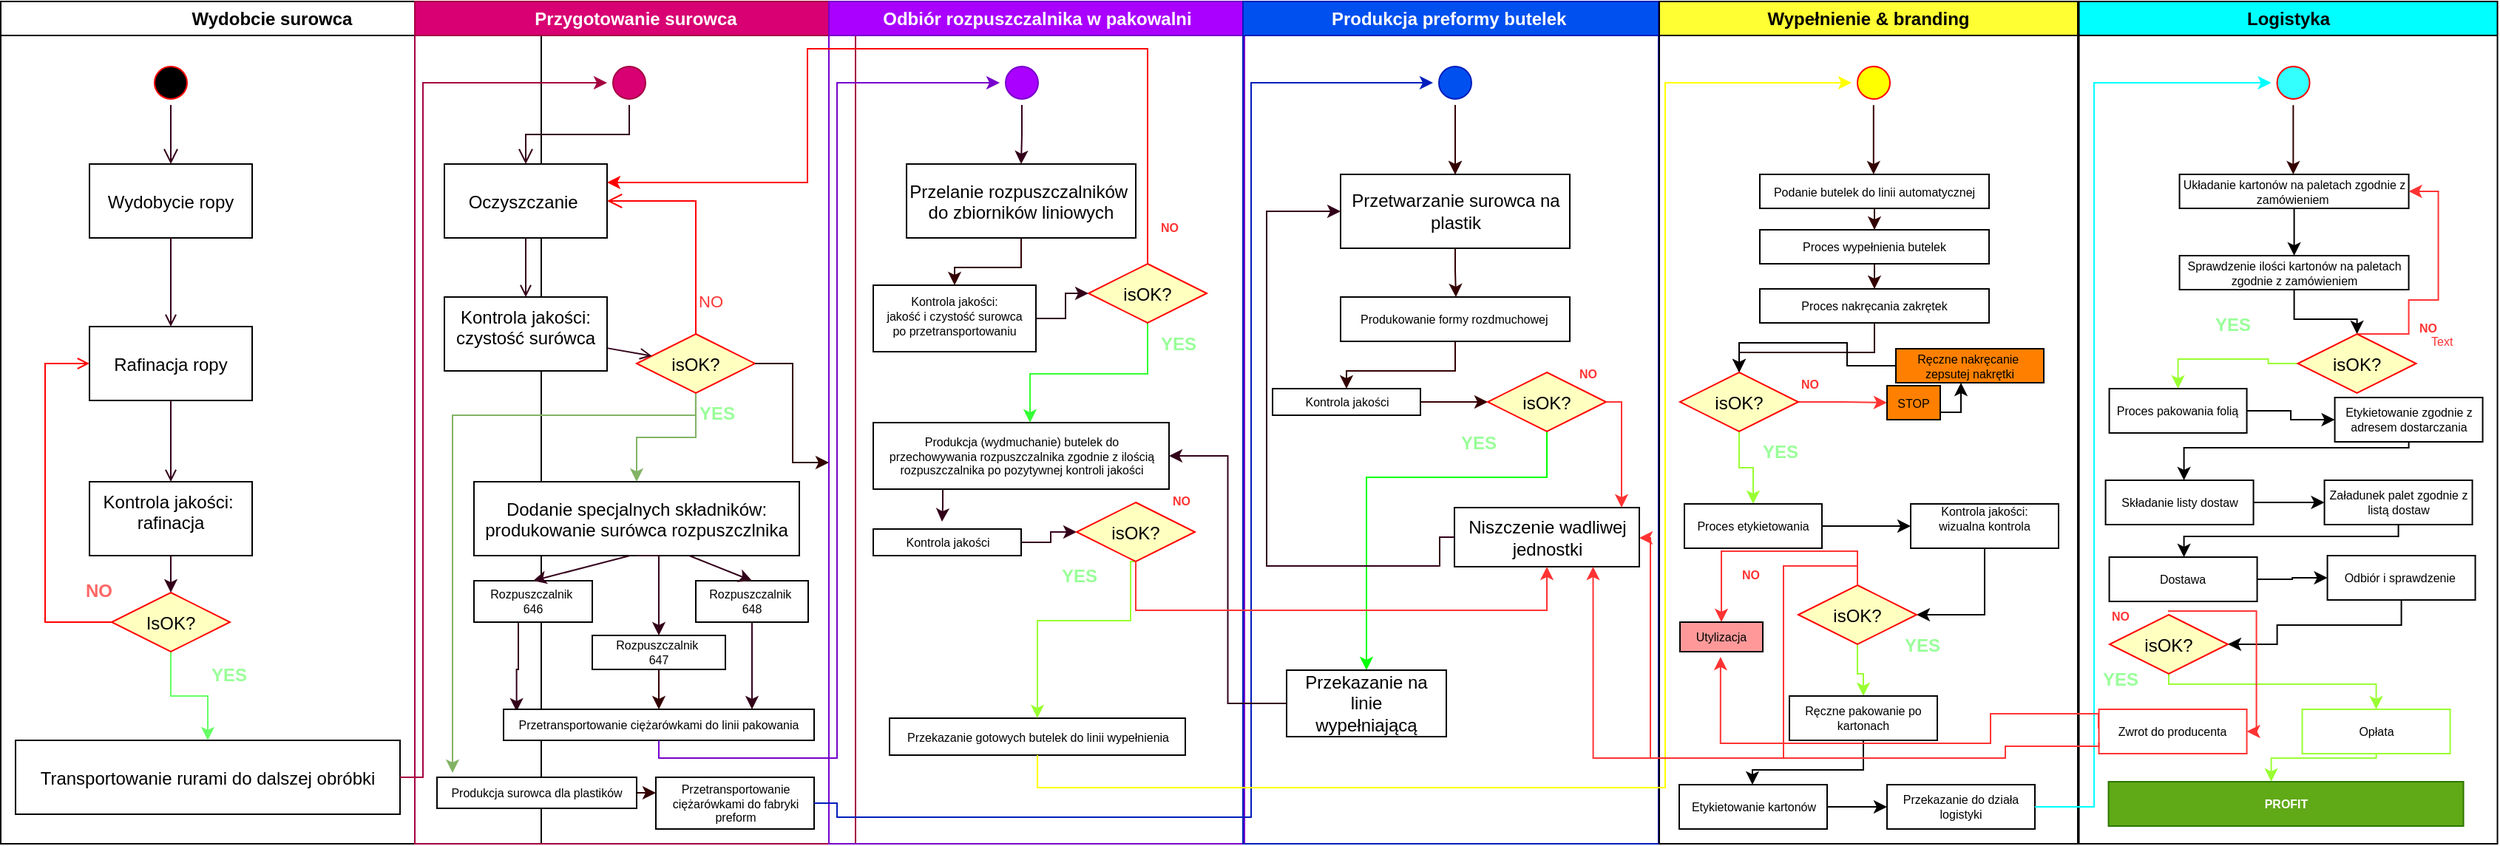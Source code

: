 <mxfile version="10.6.7" type="github"><diagram name="Page-1" id="e7e014a7-5840-1c2e-5031-d8a46d1fe8dd"><mxGraphModel dx="1394" dy="754" grid="1" gridSize="10" guides="1" tooltips="1" connect="1" arrows="1" fold="1" page="1" pageScale="1" pageWidth="3300" pageHeight="2339" background="#ffffff" math="0" shadow="0"><root><mxCell id="0"/><mxCell id="1" parent="0"/><mxCell id="2" value="Wydobcie surowca" style="swimlane;whiteSpace=wrap" parent="1" vertex="1"><mxGeometry x="164.5" y="128" width="365.5" height="570" as="geometry"/></mxCell><mxCell id="5" value="" style="ellipse;shape=startState;fillColor=#000000;strokeColor=#ff0000;" parent="2" vertex="1"><mxGeometry x="100" y="40" width="30" height="30" as="geometry"/></mxCell><mxCell id="6" value="" style="edgeStyle=elbowEdgeStyle;elbow=horizontal;verticalAlign=bottom;endArrow=open;endSize=8;strokeColor=#33001A;endFill=1;rounded=0" parent="2" source="5" target="7" edge="1"><mxGeometry x="100" y="40" as="geometry"><mxPoint x="115" y="110" as="targetPoint"/></mxGeometry></mxCell><mxCell id="7" value="Wydobycie ropy" style="" parent="2" vertex="1"><mxGeometry x="60" y="110" width="110" height="50" as="geometry"/></mxCell><mxCell id="8" value="Rafinacja ropy" style="" parent="2" vertex="1"><mxGeometry x="60" y="220" width="110" height="50" as="geometry"/></mxCell><mxCell id="9" value="" style="endArrow=open;strokeColor=#33001A;endFill=1;rounded=0" parent="2" source="7" target="8" edge="1"><mxGeometry relative="1" as="geometry"/></mxCell><mxCell id="10" value="Kontrola jakości: &#10;rafinacja&#10;" style="verticalAlign=top;" parent="2" vertex="1"><mxGeometry x="60" y="325" width="110" height="50" as="geometry"/></mxCell><mxCell id="3NexPEU5KoXc20R1fSQQ-60" value="Transportowanie rurami do dalszej obróbki" style="" parent="2" vertex="1"><mxGeometry x="10" y="500" width="260" height="50" as="geometry"/></mxCell><mxCell id="11" value="" style="endArrow=open;strokeColor=#33001A;endFill=1;rounded=0" parent="2" source="8" target="10" edge="1"><mxGeometry relative="1" as="geometry"/></mxCell><mxCell id="12" value="" style="edgeStyle=elbowEdgeStyle;elbow=horizontal;strokeColor=#FF0000;endArrow=open;endFill=1;rounded=0;exitX=0;exitY=0.5;exitDx=0;exitDy=0;entryX=0;entryY=0.5;entryDx=0;entryDy=0;" parent="2" source="3NexPEU5KoXc20R1fSQQ-42" target="8" edge="1"><mxGeometry width="100" height="100" relative="1" as="geometry"><mxPoint x="160" y="290" as="sourcePoint"/><mxPoint x="260" y="190" as="targetPoint"/><Array as="points"><mxPoint x="30" y="412"/><mxPoint x="30" y="250"/></Array></mxGeometry></mxCell><mxCell id="3NexPEU5KoXc20R1fSQQ-71" value="" style="edgeStyle=orthogonalEdgeStyle;rounded=0;orthogonalLoop=1;jettySize=auto;html=1;strokeColor=#66FF66;" parent="2" source="3NexPEU5KoXc20R1fSQQ-42" target="3NexPEU5KoXc20R1fSQQ-60" edge="1"><mxGeometry relative="1" as="geometry"/></mxCell><mxCell id="3NexPEU5KoXc20R1fSQQ-42" value="IsOK?" style="rhombus;fillColor=#ffffc0;strokeColor=#ff0000;" parent="2" vertex="1"><mxGeometry x="75" y="400" width="80" height="40" as="geometry"/></mxCell><mxCell id="3NexPEU5KoXc20R1fSQQ-45" value="&lt;div style=&quot;text-align: center&quot;&gt;&lt;b style=&quot;color: rgb(255 , 102 , 102)&quot;&gt;NO&lt;/b&gt;&lt;/div&gt;&lt;br&gt;" style="text;html=1;" parent="2" vertex="1"><mxGeometry x="55" y="385" width="40" height="30" as="geometry"/></mxCell><mxCell id="3NexPEU5KoXc20R1fSQQ-46" value="&lt;font color=&quot;#99ff99&quot;&gt;&lt;b&gt;YES&lt;/b&gt;&lt;/font&gt;" style="text;html=1;" parent="2" vertex="1"><mxGeometry x="140" y="442" width="40" height="30" as="geometry"/></mxCell><mxCell id="3NexPEU5KoXc20R1fSQQ-74" value="" style="endArrow=classic;html=1;strokeColor=#33001A;exitX=0.5;exitY=1;exitDx=0;exitDy=0;entryX=0.5;entryY=0;entryDx=0;entryDy=0;" parent="2" source="10" target="3NexPEU5KoXc20R1fSQQ-42" edge="1"><mxGeometry width="50" height="50" relative="1" as="geometry"><mxPoint x="-4.5" y="642" as="sourcePoint"/><mxPoint x="45.5" y="592" as="targetPoint"/></mxGeometry></mxCell><mxCell id="3" value="Przygotowanie surowca" style="swimlane;whiteSpace=wrap;fillColor=#d80073;strokeColor=#A50040;fontColor=#ffffff;" parent="1" vertex="1"><mxGeometry x="444.5" y="128" width="298" height="570" as="geometry"/></mxCell><mxCell id="13" value="" style="ellipse;shape=startState;fillColor=#d80073;strokeColor=#A50040;fontColor=#ffffff;" parent="3" vertex="1"><mxGeometry x="130" y="40" width="30" height="30" as="geometry"/></mxCell><mxCell id="14" value="" style="edgeStyle=elbowEdgeStyle;elbow=horizontal;verticalAlign=bottom;endArrow=open;endSize=8;strokeColor=#33001A;endFill=1;rounded=0" parent="3" source="13" target="15" edge="1"><mxGeometry x="40" y="20" as="geometry"><mxPoint x="55" y="90" as="targetPoint"/></mxGeometry></mxCell><mxCell id="15" value="Oczyszczanie " style="" parent="3" vertex="1"><mxGeometry x="20" y="110" width="110" height="50" as="geometry"/></mxCell><mxCell id="18" value="Dodanie specjalnych składników:&#10;produkowanie surówca rozpuszczlnika" style="" parent="3" vertex="1"><mxGeometry x="40" y="325" width="220" height="50" as="geometry"/></mxCell><mxCell id="3NexPEU5KoXc20R1fSQQ-83" value="" style="edgeStyle=orthogonalEdgeStyle;rounded=0;orthogonalLoop=1;jettySize=auto;html=1;strokeColor=#33001A;fontSize=13;fontColor=#FF3333;exitX=0.5;exitY=1;exitDx=0;exitDy=0;entryX=0.5;entryY=0;entryDx=0;entryDy=0;" parent="3" source="18" target="3NexPEU5KoXc20R1fSQQ-82" edge="1"><mxGeometry relative="1" as="geometry"><Array as="points"><mxPoint x="165" y="375"/></Array></mxGeometry></mxCell><mxCell id="3NexPEU5KoXc20R1fSQQ-110" value="" style="edgeStyle=orthogonalEdgeStyle;rounded=0;orthogonalLoop=1;jettySize=auto;html=1;strokeColor=#33001A;fontSize=10;fontColor=#FF3333;entryX=0.042;entryY=0.068;entryDx=0;entryDy=0;entryPerimeter=0;" parent="3" source="3NexPEU5KoXc20R1fSQQ-77" target="3NexPEU5KoXc20R1fSQQ-106" edge="1"><mxGeometry relative="1" as="geometry"><Array as="points"><mxPoint x="70" y="452"/><mxPoint x="69" y="452"/></Array></mxGeometry></mxCell><mxCell id="3NexPEU5KoXc20R1fSQQ-77" value="&#10;Rozpuszczalnik &#10;646&#10;" style="fontSize=8;" parent="3" vertex="1"><mxGeometry x="40" y="392" width="80" height="28" as="geometry"/></mxCell><mxCell id="3NexPEU5KoXc20R1fSQQ-113" value="" style="edgeStyle=orthogonalEdgeStyle;rounded=0;orthogonalLoop=1;jettySize=auto;html=1;strokeColor=#33001A;fontSize=10;fontColor=#FF3333;" parent="3" source="3NexPEU5KoXc20R1fSQQ-84" target="3NexPEU5KoXc20R1fSQQ-106" edge="1"><mxGeometry relative="1" as="geometry"><Array as="points"><mxPoint x="216" y="492"/><mxPoint x="216" y="492"/></Array></mxGeometry></mxCell><mxCell id="3NexPEU5KoXc20R1fSQQ-84" value="&#10;Rozpuszczalnik &#10;648&#10;" style="fontSize=8;" parent="3" vertex="1"><mxGeometry x="190" y="392" width="76" height="28" as="geometry"/></mxCell><mxCell id="3NexPEU5KoXc20R1fSQQ-82" value="&#10;Rozpuszczalnik &#10;647&#10;" style="fontSize=8;" parent="3" vertex="1"><mxGeometry x="120" y="429" width="90" height="23" as="geometry"/></mxCell><mxCell id="3NexPEU5KoXc20R1fSQQ-106" value="Przetransportowanie ciężarówkami do linii pakowania" style="fontSize=8;" parent="3" vertex="1"><mxGeometry x="60" y="479" width="210" height="21" as="geometry"/></mxCell><mxCell id="3NexPEU5KoXc20R1fSQQ-67" value="" style="edgeStyle=orthogonalEdgeStyle;rounded=0;orthogonalLoop=1;jettySize=auto;html=1;fillColor=#d5e8d4;strokeColor=#82b366;" parent="3" source="21" target="18" edge="1"><mxGeometry relative="1" as="geometry"/></mxCell><mxCell id="21" value="isOK?" style="rhombus;fillColor=#ffffc0;strokeColor=#ff0000;" parent="3" vertex="1"><mxGeometry x="150" y="225" width="80" height="40" as="geometry"/></mxCell><mxCell id="22" value="NO&#10;" style="edgeStyle=elbowEdgeStyle;elbow=horizontal;align=left;verticalAlign=bottom;endArrow=open;endSize=8;strokeColor=#FF0000;exitX=0.5;exitY=0;endFill=1;rounded=0;entryX=1;entryY=0.5;entryDx=0;entryDy=0;fontColor=#FF3333;" parent="3" source="21" target="15" edge="1"><mxGeometry x="-1" relative="1" as="geometry"><mxPoint x="155.5" y="148" as="targetPoint"/><Array as="points"><mxPoint x="190" y="180"/></Array></mxGeometry></mxCell><mxCell id="3NexPEU5KoXc20R1fSQQ-75" value="&lt;font color=&quot;#99ff99&quot;&gt;&lt;b&gt;YES&lt;/b&gt;&lt;/font&gt;" style="text;html=1;" parent="3" vertex="1"><mxGeometry x="190" y="265" width="40" height="30" as="geometry"/></mxCell><mxCell id="3NexPEU5KoXc20R1fSQQ-86" value="" style="endArrow=classic;html=1;strokeColor=#33001A;fontSize=13;fontColor=#FF3333;entryX=0.5;entryY=0;entryDx=0;entryDy=0;" parent="3" target="3NexPEU5KoXc20R1fSQQ-77" edge="1"><mxGeometry width="50" height="50" relative="1" as="geometry"><mxPoint x="145.5" y="375" as="sourcePoint"/><mxPoint x="65.5" y="492" as="targetPoint"/></mxGeometry></mxCell><mxCell id="3NexPEU5KoXc20R1fSQQ-87" value="" style="endArrow=classic;html=1;strokeColor=#33001A;fontSize=13;fontColor=#FF3333;entryX=0.5;entryY=0;entryDx=0;entryDy=0;" parent="3" target="3NexPEU5KoXc20R1fSQQ-84" edge="1"><mxGeometry width="50" height="50" relative="1" as="geometry"><mxPoint x="185.5" y="375" as="sourcePoint"/><mxPoint x="245.5" y="382" as="targetPoint"/></mxGeometry></mxCell><mxCell id="3NexPEU5KoXc20R1fSQQ-152" value="" style="endArrow=classic;html=1;strokeColor=#330000;fontSize=8;fontColor=#FF3333;exitX=0.5;exitY=1;exitDx=0;exitDy=0;entryX=0.5;entryY=0;entryDx=0;entryDy=0;" parent="3" source="3NexPEU5KoXc20R1fSQQ-82" target="3NexPEU5KoXc20R1fSQQ-106" edge="1"><mxGeometry width="50" height="50" relative="1" as="geometry"><mxPoint x="55.5" y="522" as="sourcePoint"/><mxPoint x="105.5" y="472" as="targetPoint"/></mxGeometry></mxCell><mxCell id="3NexPEU5KoXc20R1fSQQ-156" value="" style="edgeStyle=orthogonalEdgeStyle;rounded=0;orthogonalLoop=1;jettySize=auto;html=1;strokeColor=#330000;fontSize=8;fontColor=#FF3333;" parent="3" source="3NexPEU5KoXc20R1fSQQ-154" target="3NexPEU5KoXc20R1fSQQ-155" edge="1"><mxGeometry relative="1" as="geometry"><Array as="points"><mxPoint x="116" y="543"/></Array></mxGeometry></mxCell><mxCell id="3NexPEU5KoXc20R1fSQQ-154" value="Produkcja surowca dla plastików" style="fontSize=8;" parent="3" vertex="1"><mxGeometry x="15" y="525" width="135" height="21" as="geometry"/></mxCell><mxCell id="3NexPEU5KoXc20R1fSQQ-155" value="Przetransportowanie ciężarówkami do fabryki preform" style="fontSize=8;whiteSpace=wrap;" parent="3" vertex="1"><mxGeometry x="163" y="525" width="107" height="35" as="geometry"/></mxCell><mxCell id="4" value="Odbiór rozpuszczalnika w pakowalni" style="swimlane;whiteSpace=wrap;fillColor=#aa00ff;strokeColor=#7700CC;fontColor=#ffffff;" parent="1" vertex="1"><mxGeometry x="724.5" y="128" width="281" height="570" as="geometry"/></mxCell><mxCell id="3NexPEU5KoXc20R1fSQQ-123" value="" style="edgeStyle=orthogonalEdgeStyle;rounded=0;orthogonalLoop=1;jettySize=auto;html=1;strokeColor=#33001A;fontSize=10;fontColor=#FF3333;" parent="4" source="3NexPEU5KoXc20R1fSQQ-94" target="3NexPEU5KoXc20R1fSQQ-97" edge="1"><mxGeometry relative="1" as="geometry"/></mxCell><mxCell id="3NexPEU5KoXc20R1fSQQ-94" value="" style="ellipse;shape=startState;fillColor=#aa00ff;strokeColor=#7700CC;fontColor=#ffffff;" parent="4" vertex="1"><mxGeometry x="115.5" y="40" width="30" height="30" as="geometry"/></mxCell><mxCell id="3NexPEU5KoXc20R1fSQQ-134" value="" style="edgeStyle=orthogonalEdgeStyle;rounded=0;orthogonalLoop=1;jettySize=auto;html=1;strokeColor=#330000;fontSize=8;fontColor=#FF3333;entryX=0.5;entryY=0;entryDx=0;entryDy=0;" parent="4" source="3NexPEU5KoXc20R1fSQQ-97" target="3NexPEU5KoXc20R1fSQQ-126" edge="1"><mxGeometry relative="1" as="geometry"><mxPoint x="130" y="240" as="targetPoint"/></mxGeometry></mxCell><mxCell id="3NexPEU5KoXc20R1fSQQ-97" value="&#10;Przelanie rozpuszczalników &#10;do zbiorników liniowych&#10;" style="" parent="4" vertex="1"><mxGeometry x="52.5" y="110" width="155" height="50" as="geometry"/></mxCell><mxCell id="3NexPEU5KoXc20R1fSQQ-186" value="" style="edgeStyle=orthogonalEdgeStyle;rounded=0;orthogonalLoop=1;jettySize=auto;html=1;strokeColor=#33001A;fontSize=8;fontColor=#FF3333;" parent="4" source="3NexPEU5KoXc20R1fSQQ-98" edge="1"><mxGeometry relative="1" as="geometry"><mxPoint x="76.5" y="352" as="targetPoint"/><Array as="points"><mxPoint x="77" y="342"/><mxPoint x="77" y="342"/></Array></mxGeometry></mxCell><mxCell id="3NexPEU5KoXc20R1fSQQ-98" value="Produkcja (wydmuchanie) butelek do &#10;przechowywania rozpuszczalnika zgodnie z ilością rozpuszczalnika po pozytywnej kontroli jakości" style="fontSize=8;whiteSpace=wrap;" parent="4" vertex="1"><mxGeometry x="30" y="285" width="200" height="45" as="geometry"/></mxCell><mxCell id="3NexPEU5KoXc20R1fSQQ-177" value="&#10;Przekazanie gotowych butelek do linii wypełnienia&#10;" style="fontSize=8;whiteSpace=wrap;" parent="4" vertex="1"><mxGeometry x="41" y="485" width="200" height="25" as="geometry"/></mxCell><mxCell id="3NexPEU5KoXc20R1fSQQ-132" value="" style="edgeStyle=orthogonalEdgeStyle;rounded=0;orthogonalLoop=1;jettySize=auto;html=1;strokeColor=#33FF33;fontSize=8;fontColor=#FF3333;" parent="4" source="3NexPEU5KoXc20R1fSQQ-125" target="3NexPEU5KoXc20R1fSQQ-98" edge="1"><mxGeometry relative="1" as="geometry"><Array as="points"><mxPoint x="216" y="252"/><mxPoint x="136" y="252"/></Array></mxGeometry></mxCell><mxCell id="3NexPEU5KoXc20R1fSQQ-125" value="isOK?" style="rhombus;fillColor=#ffffc0;strokeColor=#ff0000;" parent="4" vertex="1"><mxGeometry x="175.5" y="177.5" width="80" height="40" as="geometry"/></mxCell><mxCell id="3NexPEU5KoXc20R1fSQQ-127" value="" style="edgeStyle=orthogonalEdgeStyle;rounded=0;orthogonalLoop=1;jettySize=auto;html=1;strokeColor=#33001A;fontSize=8;fontColor=#FF3333;" parent="4" source="3NexPEU5KoXc20R1fSQQ-126" target="3NexPEU5KoXc20R1fSQQ-125" edge="1"><mxGeometry relative="1" as="geometry"/></mxCell><mxCell id="3NexPEU5KoXc20R1fSQQ-126" value="Kontrola jakości:&#10;jakość i czystość surowca &#10;po przetransportowaniu&#10;" style="verticalAlign=top;fontSize=8;" parent="4" vertex="1"><mxGeometry x="30" y="192" width="110" height="45" as="geometry"/></mxCell><mxCell id="3NexPEU5KoXc20R1fSQQ-130" value="&lt;b&gt;NO&lt;/b&gt;" style="text;html=1;fontSize=8;fontColor=#FF3333;" parent="4" vertex="1"><mxGeometry x="222.5" y="142" width="40" height="30" as="geometry"/></mxCell><mxCell id="3NexPEU5KoXc20R1fSQQ-131" value="&lt;font color=&quot;#99ff99&quot;&gt;&lt;b&gt;YES&lt;/b&gt;&lt;/font&gt;" style="text;html=1;" parent="4" vertex="1"><mxGeometry x="222.5" y="217.5" width="40" height="30" as="geometry"/></mxCell><mxCell id="3NexPEU5KoXc20R1fSQQ-184" value="" style="edgeStyle=orthogonalEdgeStyle;rounded=0;orthogonalLoop=1;jettySize=auto;html=1;strokeColor=#33001A;fontSize=8;fontColor=#FF3333;" parent="4" source="3NexPEU5KoXc20R1fSQQ-182" target="3NexPEU5KoXc20R1fSQQ-183" edge="1"><mxGeometry relative="1" as="geometry"/></mxCell><mxCell id="3NexPEU5KoXc20R1fSQQ-182" value="&#10;Kontrola jakości&#10;" style="fontSize=8;whiteSpace=wrap;" parent="4" vertex="1"><mxGeometry x="30" y="357" width="100" height="18" as="geometry"/></mxCell><mxCell id="3NexPEU5KoXc20R1fSQQ-208" value="" style="edgeStyle=orthogonalEdgeStyle;rounded=0;orthogonalLoop=1;jettySize=auto;html=1;strokeColor=#99FF33;fontSize=8;fontColor=#FF3333;entryX=0.5;entryY=0;entryDx=0;entryDy=0;exitX=0.5;exitY=1;exitDx=0;exitDy=0;" parent="4" source="3NexPEU5KoXc20R1fSQQ-183" target="3NexPEU5KoXc20R1fSQQ-177" edge="1"><mxGeometry relative="1" as="geometry"><mxPoint x="203.5" y="412" as="sourcePoint"/><mxPoint x="207.5" y="459" as="targetPoint"/><Array as="points"><mxPoint x="204" y="379"/><mxPoint x="204" y="419"/><mxPoint x="141" y="419"/></Array></mxGeometry></mxCell><mxCell id="3NexPEU5KoXc20R1fSQQ-183" value="isOK?" style="rhombus;fillColor=#ffffc0;strokeColor=#ff0000;" parent="4" vertex="1"><mxGeometry x="167.5" y="339" width="80" height="40" as="geometry"/></mxCell><mxCell id="3NexPEU5KoXc20R1fSQQ-206" value="&lt;font color=&quot;#99ff99&quot;&gt;&lt;b&gt;YES&lt;/b&gt;&lt;/font&gt;" style="text;html=1;" parent="4" vertex="1"><mxGeometry x="155.5" y="375" width="40" height="30" as="geometry"/></mxCell><mxCell id="3NexPEU5KoXc20R1fSQQ-209" value="&lt;b&gt;NO&lt;/b&gt;" style="text;html=1;fontSize=8;fontColor=#FF3333;" parent="4" vertex="1"><mxGeometry x="230" y="327" width="40" height="30" as="geometry"/></mxCell><mxCell id="3NexPEU5KoXc20R1fSQQ-50" value="" style="edgeStyle=orthogonalEdgeStyle;rounded=0;orthogonalLoop=1;jettySize=auto;html=1;entryX=0;entryY=0.5;entryDx=0;entryDy=0;exitX=1;exitY=0.5;exitDx=0;exitDy=0;fillColor=#d80073;strokeColor=#A50040;" parent="1" source="3NexPEU5KoXc20R1fSQQ-60" target="13" edge="1"><mxGeometry relative="1" as="geometry"><mxPoint x="405" y="643" as="sourcePoint"/><mxPoint x="450" y="300" as="targetPoint"/><Array as="points"><mxPoint x="450" y="653"/><mxPoint x="450" y="183"/></Array></mxGeometry></mxCell><mxCell id="3NexPEU5KoXc20R1fSQQ-88" value="Produkcja preformy butelek " style="swimlane;whiteSpace=wrap;fillColor=#0050ef;strokeColor=#001DBC;fontColor=#ffffff;" parent="1" vertex="1"><mxGeometry x="1004.5" y="128" width="281" height="570" as="geometry"/></mxCell><mxCell id="3NexPEU5KoXc20R1fSQQ-162" value="" style="edgeStyle=orthogonalEdgeStyle;rounded=0;orthogonalLoop=1;jettySize=auto;html=1;strokeColor=#330000;fontSize=8;fontColor=#FF3333;entryX=0.5;entryY=0;entryDx=0;entryDy=0;" parent="3NexPEU5KoXc20R1fSQQ-88" target="3NexPEU5KoXc20R1fSQQ-139" edge="1"><mxGeometry relative="1" as="geometry"><mxPoint x="130.5" y="150" as="targetPoint"/><mxPoint x="143.5" y="72" as="sourcePoint"/><Array as="points"><mxPoint x="144" y="72"/></Array></mxGeometry></mxCell><mxCell id="3NexPEU5KoXc20R1fSQQ-167" value="" style="edgeStyle=orthogonalEdgeStyle;rounded=0;orthogonalLoop=1;jettySize=auto;html=1;strokeColor=#330000;fontSize=8;fontColor=#FF3333;exitX=0.5;exitY=1;exitDx=0;exitDy=0;" parent="3NexPEU5KoXc20R1fSQQ-88" source="3NexPEU5KoXc20R1fSQQ-95" target="3NexPEU5KoXc20R1fSQQ-139" edge="1"><mxGeometry relative="1" as="geometry"/></mxCell><mxCell id="3NexPEU5KoXc20R1fSQQ-95" value="" style="ellipse;shape=startState;fillColor=#0050ef;strokeColor=#001DBC;fontColor=#ffffff;" parent="3NexPEU5KoXc20R1fSQQ-88" vertex="1"><mxGeometry x="128.5" y="40" width="30" height="30" as="geometry"/></mxCell><mxCell id="3NexPEU5KoXc20R1fSQQ-163" value="" style="edgeStyle=orthogonalEdgeStyle;rounded=0;orthogonalLoop=1;jettySize=auto;html=1;strokeColor=#330000;fontSize=8;fontColor=#FF3333;" parent="3NexPEU5KoXc20R1fSQQ-88" source="3NexPEU5KoXc20R1fSQQ-139" target="3NexPEU5KoXc20R1fSQQ-140" edge="1"><mxGeometry relative="1" as="geometry"><Array as="points"><mxPoint x="144" y="182"/><mxPoint x="144" y="182"/></Array></mxGeometry></mxCell><mxCell id="3NexPEU5KoXc20R1fSQQ-139" value="Przetwarzanie surowca na plastik" style="whiteSpace=wrap;" parent="3NexPEU5KoXc20R1fSQQ-88" vertex="1"><mxGeometry x="66" y="117" width="155" height="50" as="geometry"/></mxCell><mxCell id="3NexPEU5KoXc20R1fSQQ-165" value="" style="edgeStyle=orthogonalEdgeStyle;rounded=0;orthogonalLoop=1;jettySize=auto;html=1;strokeColor=#330000;fontSize=8;fontColor=#FF3333;" parent="3NexPEU5KoXc20R1fSQQ-88" source="3NexPEU5KoXc20R1fSQQ-140" target="3NexPEU5KoXc20R1fSQQ-164" edge="1"><mxGeometry relative="1" as="geometry"/></mxCell><mxCell id="3NexPEU5KoXc20R1fSQQ-140" value="Produkowanie formy rozdmuchowej " style="fontSize=8;whiteSpace=wrap;" parent="3NexPEU5KoXc20R1fSQQ-88" vertex="1"><mxGeometry x="66" y="200" width="155" height="30" as="geometry"/></mxCell><mxCell id="3NexPEU5KoXc20R1fSQQ-166" value="" style="edgeStyle=orthogonalEdgeStyle;rounded=0;orthogonalLoop=1;jettySize=auto;html=1;strokeColor=#330000;fontSize=8;fontColor=#FF3333;" parent="3NexPEU5KoXc20R1fSQQ-88" source="3NexPEU5KoXc20R1fSQQ-164" target="3NexPEU5KoXc20R1fSQQ-142" edge="1"><mxGeometry relative="1" as="geometry"/></mxCell><mxCell id="3NexPEU5KoXc20R1fSQQ-164" value="&#10;Kontrola jakości&#10;" style="fontSize=8;whiteSpace=wrap;" parent="3NexPEU5KoXc20R1fSQQ-88" vertex="1"><mxGeometry x="20" y="262" width="100" height="18" as="geometry"/></mxCell><mxCell id="3NexPEU5KoXc20R1fSQQ-169" value="" style="edgeStyle=orthogonalEdgeStyle;rounded=0;orthogonalLoop=1;jettySize=auto;html=1;strokeColor=#00FF00;fontSize=8;fontColor=#FF3333;entryX=0.5;entryY=0;entryDx=0;entryDy=0;" parent="3NexPEU5KoXc20R1fSQQ-88" source="3NexPEU5KoXc20R1fSQQ-142" target="3NexPEU5KoXc20R1fSQQ-144" edge="1"><mxGeometry relative="1" as="geometry"><Array as="points"><mxPoint x="205" y="322"/><mxPoint x="84" y="322"/></Array></mxGeometry></mxCell><mxCell id="3NexPEU5KoXc20R1fSQQ-142" value="isOK?" style="rhombus;fillColor=#ffffc0;strokeColor=#ff0000;" parent="3NexPEU5KoXc20R1fSQQ-88" vertex="1"><mxGeometry x="165.5" y="251" width="80" height="40" as="geometry"/></mxCell><mxCell id="3NexPEU5KoXc20R1fSQQ-143" value="Niszczenie wadliwej &lt;br&gt;jednostki&lt;br&gt;" style="html=1;" parent="3NexPEU5KoXc20R1fSQQ-88" vertex="1"><mxGeometry x="143" y="342.5" width="125" height="40" as="geometry"/></mxCell><mxCell id="3NexPEU5KoXc20R1fSQQ-144" value="Przekazanie na linie &#10;wypełniającą" style="whiteSpace=wrap;" parent="3NexPEU5KoXc20R1fSQQ-88" vertex="1"><mxGeometry x="29.5" y="452.5" width="108" height="45" as="geometry"/></mxCell><mxCell id="3NexPEU5KoXc20R1fSQQ-168" value="&lt;font color=&quot;#99ff99&quot;&gt;&lt;b&gt;YES&lt;/b&gt;&lt;/font&gt;" style="text;html=1;" parent="3NexPEU5KoXc20R1fSQQ-88" vertex="1"><mxGeometry x="145.5" y="285" width="40" height="30" as="geometry"/></mxCell><mxCell id="3NexPEU5KoXc20R1fSQQ-170" value="" style="edgeStyle=orthogonalEdgeStyle;rounded=0;orthogonalLoop=1;jettySize=auto;html=1;strokeColor=#FF3333;fontSize=8;fontColor=#FF3333;" parent="3NexPEU5KoXc20R1fSQQ-88" source="3NexPEU5KoXc20R1fSQQ-142" target="3NexPEU5KoXc20R1fSQQ-143" edge="1"><mxGeometry relative="1" as="geometry"><Array as="points"><mxPoint x="256" y="271"/></Array></mxGeometry></mxCell><mxCell id="3NexPEU5KoXc20R1fSQQ-171" value="&lt;b&gt;NO&lt;/b&gt;" style="text;html=1;fontSize=8;fontColor=#FF3333;" parent="3NexPEU5KoXc20R1fSQQ-88" vertex="1"><mxGeometry x="225.5" y="241" width="40" height="30" as="geometry"/></mxCell><mxCell id="3NexPEU5KoXc20R1fSQQ-176" value="" style="edgeStyle=orthogonalEdgeStyle;rounded=0;orthogonalLoop=1;jettySize=auto;html=1;strokeColor=#33001A;fontSize=8;fontColor=#FF3333;entryX=0;entryY=0.5;entryDx=0;entryDy=0;" parent="3NexPEU5KoXc20R1fSQQ-88" source="3NexPEU5KoXc20R1fSQQ-143" target="3NexPEU5KoXc20R1fSQQ-139" edge="1"><mxGeometry relative="1" as="geometry"><mxPoint x="215.5" y="402" as="sourcePoint"/><mxPoint x="15.5" y="142" as="targetPoint"/><Array as="points"><mxPoint x="133" y="363"/><mxPoint x="133" y="382"/><mxPoint x="16" y="382"/><mxPoint x="16" y="142"/></Array></mxGeometry></mxCell><mxCell id="3NexPEU5KoXc20R1fSQQ-91" value="Wypełnienie &amp; branding" style="swimlane;whiteSpace=wrap;fillColor=#FFFF33;" parent="1" vertex="1"><mxGeometry x="1286" y="128" width="283" height="570" as="geometry"/></mxCell><mxCell id="3NexPEU5KoXc20R1fSQQ-212" value="" style="ellipse;shape=startState;fillColor=#FFFF00;strokeColor=#ff0000;" parent="3NexPEU5KoXc20R1fSQQ-91" vertex="1"><mxGeometry x="130" y="40" width="30" height="30" as="geometry"/></mxCell><mxCell id="3NexPEU5KoXc20R1fSQQ-216" value="" style="edgeStyle=orthogonalEdgeStyle;rounded=0;orthogonalLoop=1;jettySize=auto;html=1;strokeColor=#330000;fontSize=8;fontColor=#FF3333;exitX=0.5;exitY=1;exitDx=0;exitDy=0;" parent="3NexPEU5KoXc20R1fSQQ-91" edge="1"><mxGeometry relative="1" as="geometry"><mxPoint x="144.905" y="70.143" as="sourcePoint"/><mxPoint x="144.905" y="117" as="targetPoint"/></mxGeometry></mxCell><mxCell id="3NexPEU5KoXc20R1fSQQ-219" value="" style="edgeStyle=orthogonalEdgeStyle;rounded=0;orthogonalLoop=1;jettySize=auto;html=1;strokeColor=#330000;fontSize=8;fontColor=#FF3333;" parent="3NexPEU5KoXc20R1fSQQ-91" source="3NexPEU5KoXc20R1fSQQ-217" target="3NexPEU5KoXc20R1fSQQ-218" edge="1"><mxGeometry relative="1" as="geometry"/></mxCell><mxCell id="3NexPEU5KoXc20R1fSQQ-217" value="&#10;Podanie butelek do linii automatycznej&#10;" style="fontSize=8;whiteSpace=wrap;" parent="3NexPEU5KoXc20R1fSQQ-91" vertex="1"><mxGeometry x="68" y="117" width="155" height="23" as="geometry"/></mxCell><mxCell id="3NexPEU5KoXc20R1fSQQ-226" value="" style="edgeStyle=orthogonalEdgeStyle;rounded=0;orthogonalLoop=1;jettySize=auto;html=1;strokeColor=#330000;fontSize=8;fontColor=#FF3333;" parent="3NexPEU5KoXc20R1fSQQ-91" source="3NexPEU5KoXc20R1fSQQ-218" target="3NexPEU5KoXc20R1fSQQ-225" edge="1"><mxGeometry relative="1" as="geometry"/></mxCell><mxCell id="3NexPEU5KoXc20R1fSQQ-218" value="&#10;Proces wypełnienia butelek&#10;" style="fontSize=8;whiteSpace=wrap;" parent="3NexPEU5KoXc20R1fSQQ-91" vertex="1"><mxGeometry x="68" y="154.5" width="155" height="23" as="geometry"/></mxCell><mxCell id="3NexPEU5KoXc20R1fSQQ-229" value="" style="edgeStyle=orthogonalEdgeStyle;rounded=0;orthogonalLoop=1;jettySize=auto;html=1;strokeColor=#330000;fontSize=8;fontColor=#FF3333;entryX=0.5;entryY=0;entryDx=0;entryDy=0;" parent="3NexPEU5KoXc20R1fSQQ-91" source="3NexPEU5KoXc20R1fSQQ-225" target="3NexPEU5KoXc20R1fSQQ-227" edge="1"><mxGeometry relative="1" as="geometry"><mxPoint x="145.5" y="297.5" as="targetPoint"/></mxGeometry></mxCell><mxCell id="3NexPEU5KoXc20R1fSQQ-225" value="Proces nakręcania zakrętek" style="fontSize=8;whiteSpace=wrap;" parent="3NexPEU5KoXc20R1fSQQ-91" vertex="1"><mxGeometry x="68" y="194.5" width="155" height="23" as="geometry"/></mxCell><mxCell id="3NexPEU5KoXc20R1fSQQ-236" value="" style="edgeStyle=orthogonalEdgeStyle;rounded=0;orthogonalLoop=1;jettySize=auto;html=1;strokeColor=#FF3333;fontSize=8;fontColor=#FF3333;entryX=0;entryY=0.5;entryDx=0;entryDy=0;" parent="3NexPEU5KoXc20R1fSQQ-91" source="3NexPEU5KoXc20R1fSQQ-227" target="3NexPEU5KoXc20R1fSQQ-237" edge="1"><mxGeometry relative="1" as="geometry"><mxPoint x="144" y="271" as="targetPoint"/></mxGeometry></mxCell><mxCell id="3NexPEU5KoXc20R1fSQQ-247" value="" style="edgeStyle=orthogonalEdgeStyle;rounded=0;orthogonalLoop=1;jettySize=auto;html=1;strokeColor=#99FF33;fontSize=8;fontColor=#FF3333;entryX=0.5;entryY=0;entryDx=0;entryDy=0;" parent="3NexPEU5KoXc20R1fSQQ-91" source="3NexPEU5KoXc20R1fSQQ-227" target="3NexPEU5KoXc20R1fSQQ-248" edge="1"><mxGeometry relative="1" as="geometry"><mxPoint x="54" y="352" as="targetPoint"/></mxGeometry></mxCell><mxCell id="3NexPEU5KoXc20R1fSQQ-227" value="isOK?" style="rhombus;fillColor=#ffffc0;strokeColor=#ff0000;" parent="3NexPEU5KoXc20R1fSQQ-91" vertex="1"><mxGeometry x="14" y="251" width="80" height="40" as="geometry"/></mxCell><mxCell id="3NexPEU5KoXc20R1fSQQ-232" value="&lt;font color=&quot;#99ff99&quot;&gt;&lt;b&gt;YES&lt;/b&gt;&lt;/font&gt;" style="text;html=1;" parent="3NexPEU5KoXc20R1fSQQ-91" vertex="1"><mxGeometry x="68" y="291" width="40" height="30" as="geometry"/></mxCell><mxCell id="3NexPEU5KoXc20R1fSQQ-234" value="&lt;b&gt;NO&lt;/b&gt;" style="text;html=1;fontSize=8;fontColor=#FF3333;" parent="3NexPEU5KoXc20R1fSQQ-91" vertex="1"><mxGeometry x="94" y="247.5" width="40" height="30" as="geometry"/></mxCell><mxCell id="3NexPEU5KoXc20R1fSQQ-240" value="" style="edgeStyle=orthogonalEdgeStyle;rounded=0;orthogonalLoop=1;jettySize=auto;html=1;strokeColor=#000000;fontSize=8;fontColor=#FF3333;" parent="3NexPEU5KoXc20R1fSQQ-91" source="3NexPEU5KoXc20R1fSQQ-237" target="3NexPEU5KoXc20R1fSQQ-239" edge="1"><mxGeometry relative="1" as="geometry"><Array as="points"><mxPoint x="204" y="278"/></Array></mxGeometry></mxCell><mxCell id="3NexPEU5KoXc20R1fSQQ-237" value="&#10;STOP&#10;" style="fontSize=8;whiteSpace=wrap;fillColor=#FF8000;" parent="3NexPEU5KoXc20R1fSQQ-91" vertex="1"><mxGeometry x="154" y="260" width="36" height="23" as="geometry"/></mxCell><mxCell id="3NexPEU5KoXc20R1fSQQ-242" value="" style="edgeStyle=orthogonalEdgeStyle;rounded=0;orthogonalLoop=1;jettySize=auto;html=1;strokeColor=#000000;fontSize=8;fontColor=#FF3333;entryX=0.5;entryY=0;entryDx=0;entryDy=0;" parent="3NexPEU5KoXc20R1fSQQ-91" source="3NexPEU5KoXc20R1fSQQ-239" target="3NexPEU5KoXc20R1fSQQ-227" edge="1"><mxGeometry relative="1" as="geometry"><mxPoint x="80" y="246.5" as="targetPoint"/></mxGeometry></mxCell><mxCell id="3NexPEU5KoXc20R1fSQQ-239" value="Ręczne nakręcanie &#10;zepsutej nakrętki" style="fontSize=8;whiteSpace=wrap;fillColor=#FF8000;" parent="3NexPEU5KoXc20R1fSQQ-91" vertex="1"><mxGeometry x="160" y="235" width="100" height="23" as="geometry"/></mxCell><mxCell id="3NexPEU5KoXc20R1fSQQ-250" value="" style="edgeStyle=orthogonalEdgeStyle;rounded=0;orthogonalLoop=1;jettySize=auto;html=1;strokeColor=#000000;fontSize=8;fontColor=#FF3333;" parent="3NexPEU5KoXc20R1fSQQ-91" source="3NexPEU5KoXc20R1fSQQ-248" target="3NexPEU5KoXc20R1fSQQ-249" edge="1"><mxGeometry relative="1" as="geometry"/></mxCell><mxCell id="3NexPEU5KoXc20R1fSQQ-248" value="Proces etykietowania" style="fontSize=8;whiteSpace=wrap;" parent="3NexPEU5KoXc20R1fSQQ-91" vertex="1"><mxGeometry x="17" y="340" width="93" height="30" as="geometry"/></mxCell><mxCell id="3NexPEU5KoXc20R1fSQQ-255" value="" style="edgeStyle=orthogonalEdgeStyle;rounded=0;orthogonalLoop=1;jettySize=auto;html=1;strokeColor=#000000;fontSize=8;fontColor=#FF3333;entryX=1;entryY=0.5;entryDx=0;entryDy=0;" parent="3NexPEU5KoXc20R1fSQQ-91" source="3NexPEU5KoXc20R1fSQQ-249" target="3NexPEU5KoXc20R1fSQQ-253" edge="1"><mxGeometry relative="1" as="geometry"><mxPoint x="220" y="450" as="targetPoint"/></mxGeometry></mxCell><mxCell id="3NexPEU5KoXc20R1fSQQ-249" value="Kontrola jakości:&#10;wizualna kontrola&#10;" style="fontSize=8;whiteSpace=wrap;" parent="3NexPEU5KoXc20R1fSQQ-91" vertex="1"><mxGeometry x="170" y="340" width="100" height="30" as="geometry"/></mxCell><mxCell id="3NexPEU5KoXc20R1fSQQ-258" value="" style="edgeStyle=orthogonalEdgeStyle;rounded=0;orthogonalLoop=1;jettySize=auto;html=1;strokeColor=#FF3333;fontSize=8;fontColor=#FF3333;entryX=0.5;entryY=0;entryDx=0;entryDy=0;exitX=0.5;exitY=0;exitDx=0;exitDy=0;" parent="3NexPEU5KoXc20R1fSQQ-91" source="3NexPEU5KoXc20R1fSQQ-253" target="3NexPEU5KoXc20R1fSQQ-259" edge="1"><mxGeometry relative="1" as="geometry"><mxPoint x="134" y="372" as="sourcePoint"/><mxPoint x="50" y="409" as="targetPoint"/><Array as="points"><mxPoint x="134" y="372"/><mxPoint x="42" y="372"/></Array></mxGeometry></mxCell><mxCell id="3NexPEU5KoXc20R1fSQQ-263" value="" style="edgeStyle=orthogonalEdgeStyle;rounded=0;orthogonalLoop=1;jettySize=auto;html=1;strokeColor=#99FF33;fontSize=8;fontColor=#FF3333;" parent="3NexPEU5KoXc20R1fSQQ-91" source="3NexPEU5KoXc20R1fSQQ-253" target="3NexPEU5KoXc20R1fSQQ-264" edge="1"><mxGeometry relative="1" as="geometry"><mxPoint x="134" y="515.0" as="targetPoint"/></mxGeometry></mxCell><mxCell id="3NexPEU5KoXc20R1fSQQ-253" value="isOK?" style="rhombus;fillColor=#ffffc0;strokeColor=#ff0000;" parent="3NexPEU5KoXc20R1fSQQ-91" vertex="1"><mxGeometry x="94" y="395" width="80" height="40" as="geometry"/></mxCell><mxCell id="3NexPEU5KoXc20R1fSQQ-256" value="&lt;b&gt;NO&lt;/b&gt;" style="text;html=1;fontSize=8;fontColor=#FF3333;" parent="3NexPEU5KoXc20R1fSQQ-91" vertex="1"><mxGeometry x="54" y="377" width="40" height="30" as="geometry"/></mxCell><mxCell id="3NexPEU5KoXc20R1fSQQ-259" value="Utylizacja" style="fontSize=8;whiteSpace=wrap;fillColor=#FF9999;" parent="3NexPEU5KoXc20R1fSQQ-91" vertex="1"><mxGeometry x="14" y="420" width="56" height="20" as="geometry"/></mxCell><mxCell id="3NexPEU5KoXc20R1fSQQ-260" value="&lt;font color=&quot;#99ff99&quot;&gt;&lt;b&gt;YES&lt;/b&gt;&lt;/font&gt;" style="text;html=1;" parent="3NexPEU5KoXc20R1fSQQ-91" vertex="1"><mxGeometry x="164" y="422" width="40" height="30" as="geometry"/></mxCell><mxCell id="3NexPEU5KoXc20R1fSQQ-266" value="" style="edgeStyle=orthogonalEdgeStyle;rounded=0;orthogonalLoop=1;jettySize=auto;html=1;strokeColor=#000000;fontSize=8;fontColor=#FF3333;" parent="3NexPEU5KoXc20R1fSQQ-91" source="3NexPEU5KoXc20R1fSQQ-264" target="3NexPEU5KoXc20R1fSQQ-265" edge="1"><mxGeometry relative="1" as="geometry"><Array as="points"><mxPoint x="138" y="520"/><mxPoint x="63" y="520"/></Array></mxGeometry></mxCell><mxCell id="3NexPEU5KoXc20R1fSQQ-264" value="&#10;Ręczne pakowanie po kartonach&#10;" style="fontSize=8;whiteSpace=wrap;" parent="3NexPEU5KoXc20R1fSQQ-91" vertex="1"><mxGeometry x="88" y="470" width="100" height="30" as="geometry"/></mxCell><mxCell id="3NexPEU5KoXc20R1fSQQ-268" value="" style="edgeStyle=orthogonalEdgeStyle;rounded=0;orthogonalLoop=1;jettySize=auto;html=1;strokeColor=#000000;fontSize=8;fontColor=#FF3333;" parent="3NexPEU5KoXc20R1fSQQ-91" source="3NexPEU5KoXc20R1fSQQ-265" target="3NexPEU5KoXc20R1fSQQ-267" edge="1"><mxGeometry relative="1" as="geometry"/></mxCell><mxCell id="3NexPEU5KoXc20R1fSQQ-265" value="&#10;Etykietowanie kartonów&#10;" style="fontSize=8;whiteSpace=wrap;" parent="3NexPEU5KoXc20R1fSQQ-91" vertex="1"><mxGeometry x="13.5" y="530" width="100" height="30" as="geometry"/></mxCell><mxCell id="3NexPEU5KoXc20R1fSQQ-267" value="Przekazanie do działa logistyki" style="fontSize=8;whiteSpace=wrap;" parent="3NexPEU5KoXc20R1fSQQ-91" vertex="1"><mxGeometry x="154" y="530" width="100" height="30" as="geometry"/></mxCell><mxCell id="3NexPEU5KoXc20R1fSQQ-115" value="" style="edgeStyle=orthogonalEdgeStyle;rounded=0;orthogonalLoop=1;jettySize=auto;html=1;strokeColor=#7700CC;fontSize=10;fontColor=#FF3333;entryX=0;entryY=0.5;entryDx=0;entryDy=0;fillColor=#aa00ff;" parent="1" source="3NexPEU5KoXc20R1fSQQ-106" target="3NexPEU5KoXc20R1fSQQ-94" edge="1"><mxGeometry relative="1" as="geometry"><mxPoint x="790" y="210" as="targetPoint"/><Array as="points"><mxPoint x="609" y="640"/><mxPoint x="730" y="640"/><mxPoint x="730" y="183"/></Array></mxGeometry></mxCell><mxCell id="3NexPEU5KoXc20R1fSQQ-129" value="" style="edgeStyle=orthogonalEdgeStyle;rounded=0;orthogonalLoop=1;jettySize=auto;html=1;strokeColor=#FF0000;fontSize=8;fontColor=#FF3333;entryX=1;entryY=0.25;entryDx=0;entryDy=0;" parent="1" source="3NexPEU5KoXc20R1fSQQ-125" target="15" edge="1"><mxGeometry relative="1" as="geometry"><mxPoint x="940" y="225.5" as="targetPoint"/><Array as="points"><mxPoint x="940" y="160"/><mxPoint x="710" y="160"/><mxPoint x="710" y="251"/></Array></mxGeometry></mxCell><mxCell id="3NexPEU5KoXc20R1fSQQ-145" value="" style="edgeStyle=orthogonalEdgeStyle;rounded=0;orthogonalLoop=1;jettySize=auto;html=1;strokeColor=#330000;fontSize=8;fontColor=#FF3333;" parent="1" source="21" target="4" edge="1"><mxGeometry relative="1" as="geometry"><Array as="points"><mxPoint x="700" y="373"/><mxPoint x="700" y="440"/></Array></mxGeometry></mxCell><mxCell id="3NexPEU5KoXc20R1fSQQ-153" value="" style="edgeStyle=orthogonalEdgeStyle;rounded=0;orthogonalLoop=1;jettySize=auto;html=1;fillColor=#d5e8d4;strokeColor=#82b366;exitX=-0.002;exitY=0.019;exitDx=0;exitDy=0;exitPerimeter=0;" parent="1" source="3NexPEU5KoXc20R1fSQQ-75" edge="1"><mxGeometry relative="1" as="geometry"><mxPoint x="644.429" y="402.964" as="sourcePoint"/><mxPoint x="470" y="650" as="targetPoint"/><Array as="points"><mxPoint x="634" y="408"/><mxPoint x="470" y="408"/></Array></mxGeometry></mxCell><mxCell id="3NexPEU5KoXc20R1fSQQ-159" value="" style="edgeStyle=orthogonalEdgeStyle;rounded=0;orthogonalLoop=1;jettySize=auto;html=1;strokeColor=#001DBC;fontSize=8;fontColor=#FF3333;exitX=1;exitY=0.5;exitDx=0;exitDy=0;entryX=0;entryY=0.5;entryDx=0;entryDy=0;fillColor=#0050ef;" parent="1" source="3NexPEU5KoXc20R1fSQQ-155" target="3NexPEU5KoXc20R1fSQQ-95" edge="1"><mxGeometry relative="1" as="geometry"><mxPoint x="1020" y="300" as="targetPoint"/><Array as="points"><mxPoint x="730" y="671"/><mxPoint x="730" y="680"/><mxPoint x="1010" y="680"/><mxPoint x="1010" y="183"/></Array></mxGeometry></mxCell><mxCell id="3NexPEU5KoXc20R1fSQQ-172" value="" style="edgeStyle=orthogonalEdgeStyle;rounded=0;orthogonalLoop=1;jettySize=auto;html=1;strokeColor=#33001A;fontSize=8;fontColor=#FF3333;entryX=1;entryY=0.5;entryDx=0;entryDy=0;" parent="1" source="3NexPEU5KoXc20R1fSQQ-144" target="3NexPEU5KoXc20R1fSQQ-98" edge="1"><mxGeometry relative="1" as="geometry"/></mxCell><mxCell id="3NexPEU5KoXc20R1fSQQ-210" value="" style="edgeStyle=orthogonalEdgeStyle;rounded=0;orthogonalLoop=1;jettySize=auto;html=1;strokeColor=#FF3333;fontSize=8;fontColor=#FF3333;" parent="1" source="3NexPEU5KoXc20R1fSQQ-183" target="3NexPEU5KoXc20R1fSQQ-143" edge="1"><mxGeometry relative="1" as="geometry"><Array as="points"><mxPoint x="932" y="540"/><mxPoint x="1210" y="540"/></Array></mxGeometry></mxCell><mxCell id="3NexPEU5KoXc20R1fSQQ-213" value="" style="edgeStyle=orthogonalEdgeStyle;rounded=0;orthogonalLoop=1;jettySize=auto;html=1;strokeColor=#FFFF00;fontSize=8;fontColor=#FF3333;entryX=0;entryY=0.5;entryDx=0;entryDy=0;" parent="1" source="3NexPEU5KoXc20R1fSQQ-177" target="3NexPEU5KoXc20R1fSQQ-212" edge="1"><mxGeometry relative="1" as="geometry"><mxPoint x="1410" y="203.714" as="targetPoint"/><Array as="points"><mxPoint x="865" y="660"/><mxPoint x="1290" y="660"/><mxPoint x="1290" y="183"/></Array></mxGeometry></mxCell><mxCell id="3NexPEU5KoXc20R1fSQQ-261" value="" style="edgeStyle=orthogonalEdgeStyle;rounded=0;orthogonalLoop=1;jettySize=auto;html=1;strokeColor=#FF3333;fontSize=8;fontColor=#FF3333;exitX=0.5;exitY=0;exitDx=0;exitDy=0;" parent="1" source="3NexPEU5KoXc20R1fSQQ-253" target="3NexPEU5KoXc20R1fSQQ-143" edge="1"><mxGeometry relative="1" as="geometry"><mxPoint x="1429.81" y="522.905" as="sourcePoint"/><mxPoint x="1340" y="610" as="targetPoint"/><Array as="points"><mxPoint x="1420" y="510"/><mxPoint x="1370" y="510"/><mxPoint x="1370" y="640"/><mxPoint x="1280" y="640"/><mxPoint x="1280" y="491"/></Array></mxGeometry></mxCell><mxCell id="3NexPEU5KoXc20R1fSQQ-269" value="Logistyka" style="swimlane;whiteSpace=wrap;fillColor=#00FFFF;" parent="1" vertex="1"><mxGeometry x="1569.786" y="128" width="283" height="570" as="geometry"/></mxCell><mxCell id="3NexPEU5KoXc20R1fSQQ-270" value="" style="ellipse;shape=startState;fillColor=#33FFFF;strokeColor=#ff0000;" parent="3NexPEU5KoXc20R1fSQQ-269" vertex="1"><mxGeometry x="130" y="40" width="30" height="30" as="geometry"/></mxCell><mxCell id="3NexPEU5KoXc20R1fSQQ-271" value="" style="edgeStyle=orthogonalEdgeStyle;rounded=0;orthogonalLoop=1;jettySize=auto;html=1;strokeColor=#330000;fontSize=8;fontColor=#FF3333;exitX=0.5;exitY=1;exitDx=0;exitDy=0;" parent="3NexPEU5KoXc20R1fSQQ-269" edge="1"><mxGeometry relative="1" as="geometry"><mxPoint x="144.905" y="70.143" as="sourcePoint"/><mxPoint x="144.905" y="117" as="targetPoint"/></mxGeometry></mxCell><mxCell id="3NexPEU5KoXc20R1fSQQ-305" value="" style="edgeStyle=orthogonalEdgeStyle;rounded=0;orthogonalLoop=1;jettySize=auto;html=1;strokeColor=#000000;fontSize=8;fontColor=#FF3333;" parent="3NexPEU5KoXc20R1fSQQ-269" source="3NexPEU5KoXc20R1fSQQ-273" target="3NexPEU5KoXc20R1fSQQ-304" edge="1"><mxGeometry relative="1" as="geometry"/></mxCell><mxCell id="3NexPEU5KoXc20R1fSQQ-273" value="Układanie kartonów na paletach zgodnie z zamówieniem " style="fontSize=8;whiteSpace=wrap;" parent="3NexPEU5KoXc20R1fSQQ-269" vertex="1"><mxGeometry x="68" y="117" width="155" height="23" as="geometry"/></mxCell><mxCell id="3NexPEU5KoXc20R1fSQQ-307" value="" style="edgeStyle=orthogonalEdgeStyle;rounded=0;orthogonalLoop=1;jettySize=auto;html=1;strokeColor=#000000;fontSize=8;fontColor=#FF3333;entryX=0.5;entryY=0;entryDx=0;entryDy=0;" parent="3NexPEU5KoXc20R1fSQQ-269" source="3NexPEU5KoXc20R1fSQQ-304" target="3NexPEU5KoXc20R1fSQQ-280" edge="1"><mxGeometry relative="1" as="geometry"><mxPoint x="145.5" y="275" as="targetPoint"/></mxGeometry></mxCell><mxCell id="3NexPEU5KoXc20R1fSQQ-304" value="&#10;Sprawdzenie ilości kartonów na paletach zgodnie z zamówieniem&#10;" style="fontSize=8;whiteSpace=wrap;" parent="3NexPEU5KoXc20R1fSQQ-269" vertex="1"><mxGeometry x="68" y="172" width="155" height="23" as="geometry"/></mxCell><mxCell id="3NexPEU5KoXc20R1fSQQ-278" value="" style="edgeStyle=orthogonalEdgeStyle;rounded=0;orthogonalLoop=1;jettySize=auto;html=1;strokeColor=#FF3333;fontSize=8;fontColor=#FF3333;entryX=1;entryY=0.5;entryDx=0;entryDy=0;exitX=0.5;exitY=0;exitDx=0;exitDy=0;" parent="3NexPEU5KoXc20R1fSQQ-269" source="3NexPEU5KoXc20R1fSQQ-280" target="3NexPEU5KoXc20R1fSQQ-273" edge="1"><mxGeometry relative="1" as="geometry"><mxPoint x="153.833" y="271.571" as="targetPoint"/><Array as="points"><mxPoint x="223" y="225"/><mxPoint x="223" y="202"/><mxPoint x="243" y="202"/><mxPoint x="243" y="129"/></Array></mxGeometry></mxCell><mxCell id="3NexPEU5KoXc20R1fSQQ-279" value="" style="edgeStyle=orthogonalEdgeStyle;rounded=0;orthogonalLoop=1;jettySize=auto;html=1;strokeColor=#99FF33;fontSize=8;fontColor=#FF3333;entryX=0.5;entryY=0;entryDx=0;entryDy=0;" parent="3NexPEU5KoXc20R1fSQQ-269" source="3NexPEU5KoXc20R1fSQQ-280" target="3NexPEU5KoXc20R1fSQQ-288" edge="1"><mxGeometry relative="1" as="geometry"><mxPoint x="54" y="352" as="targetPoint"/></mxGeometry></mxCell><mxCell id="3NexPEU5KoXc20R1fSQQ-280" value="isOK?" style="rhombus;fillColor=#ffffc0;strokeColor=#ff0000;" parent="3NexPEU5KoXc20R1fSQQ-269" vertex="1"><mxGeometry x="148" y="225" width="80" height="40" as="geometry"/></mxCell><mxCell id="3NexPEU5KoXc20R1fSQQ-281" value="&lt;font color=&quot;#99ff99&quot;&gt;&lt;b&gt;YES&lt;/b&gt;&lt;/font&gt;" style="text;html=1;" parent="3NexPEU5KoXc20R1fSQQ-269" vertex="1"><mxGeometry x="90" y="205" width="40" height="30" as="geometry"/></mxCell><mxCell id="3NexPEU5KoXc20R1fSQQ-282" value="&lt;b&gt;NO&lt;/b&gt;" style="text;html=1;fontSize=8;fontColor=#FF3333;" parent="3NexPEU5KoXc20R1fSQQ-269" vertex="1"><mxGeometry x="228" y="210" width="40" height="30" as="geometry"/></mxCell><mxCell id="3NexPEU5KoXc20R1fSQQ-287" value="" style="edgeStyle=orthogonalEdgeStyle;rounded=0;orthogonalLoop=1;jettySize=auto;html=1;strokeColor=#000000;fontSize=8;fontColor=#FF3333;" parent="3NexPEU5KoXc20R1fSQQ-269" source="3NexPEU5KoXc20R1fSQQ-288" target="3NexPEU5KoXc20R1fSQQ-290" edge="1"><mxGeometry relative="1" as="geometry"/></mxCell><mxCell id="3NexPEU5KoXc20R1fSQQ-288" value="Proces pakowania folią" style="fontSize=8;whiteSpace=wrap;" parent="3NexPEU5KoXc20R1fSQQ-269" vertex="1"><mxGeometry x="20.5" y="262" width="93" height="30" as="geometry"/></mxCell><mxCell id="3NexPEU5KoXc20R1fSQQ-310" value="" style="edgeStyle=orthogonalEdgeStyle;rounded=0;orthogonalLoop=1;jettySize=auto;html=1;strokeColor=#000000;fontSize=8;fontColor=#FF3333;" parent="3NexPEU5KoXc20R1fSQQ-269" source="3NexPEU5KoXc20R1fSQQ-290" target="3NexPEU5KoXc20R1fSQQ-309" edge="1"><mxGeometry relative="1" as="geometry"><Array as="points"><mxPoint x="223" y="302"/><mxPoint x="71" y="302"/></Array></mxGeometry></mxCell><mxCell id="3NexPEU5KoXc20R1fSQQ-290" value="Etykietowanie zgodnie z adresem dostarczania" style="fontSize=8;whiteSpace=wrap;" parent="3NexPEU5KoXc20R1fSQQ-269" vertex="1"><mxGeometry x="173" y="268" width="100" height="30" as="geometry"/></mxCell><mxCell id="3NexPEU5KoXc20R1fSQQ-312" value="" style="edgeStyle=orthogonalEdgeStyle;rounded=0;orthogonalLoop=1;jettySize=auto;html=1;strokeColor=#000000;fontSize=8;fontColor=#FF3333;" parent="3NexPEU5KoXc20R1fSQQ-269" source="3NexPEU5KoXc20R1fSQQ-309" target="3NexPEU5KoXc20R1fSQQ-311" edge="1"><mxGeometry relative="1" as="geometry"/></mxCell><mxCell id="3NexPEU5KoXc20R1fSQQ-309" value="Składanie listy dostaw" style="fontSize=8;whiteSpace=wrap;" parent="3NexPEU5KoXc20R1fSQQ-269" vertex="1"><mxGeometry x="18" y="324" width="100" height="30" as="geometry"/></mxCell><mxCell id="3NexPEU5KoXc20R1fSQQ-314" value="" style="edgeStyle=orthogonalEdgeStyle;rounded=0;orthogonalLoop=1;jettySize=auto;html=1;strokeColor=#000000;fontSize=8;fontColor=#FF3333;" parent="3NexPEU5KoXc20R1fSQQ-269" source="3NexPEU5KoXc20R1fSQQ-311" target="3NexPEU5KoXc20R1fSQQ-313" edge="1"><mxGeometry relative="1" as="geometry"><Array as="points"><mxPoint x="216" y="362"/><mxPoint x="71" y="362"/></Array></mxGeometry></mxCell><mxCell id="3NexPEU5KoXc20R1fSQQ-311" value="Załadunek palet zgodnie z listą dostaw" style="fontSize=8;whiteSpace=wrap;" parent="3NexPEU5KoXc20R1fSQQ-269" vertex="1"><mxGeometry x="166" y="324" width="100" height="30" as="geometry"/></mxCell><mxCell id="3NexPEU5KoXc20R1fSQQ-318" value="" style="edgeStyle=orthogonalEdgeStyle;rounded=0;orthogonalLoop=1;jettySize=auto;html=1;strokeColor=#000000;fontSize=8;fontColor=#FF3333;" parent="3NexPEU5KoXc20R1fSQQ-269" source="3NexPEU5KoXc20R1fSQQ-313" target="3NexPEU5KoXc20R1fSQQ-317" edge="1"><mxGeometry relative="1" as="geometry"/></mxCell><mxCell id="3NexPEU5KoXc20R1fSQQ-313" value="Dostawa" style="fontSize=8;whiteSpace=wrap;" parent="3NexPEU5KoXc20R1fSQQ-269" vertex="1"><mxGeometry x="20.5" y="376" width="100" height="30" as="geometry"/></mxCell><mxCell id="3NexPEU5KoXc20R1fSQQ-320" value="" style="edgeStyle=orthogonalEdgeStyle;rounded=0;orthogonalLoop=1;jettySize=auto;html=1;strokeColor=#000000;fontSize=8;fontColor=#FF3333;entryX=1;entryY=0.5;entryDx=0;entryDy=0;" parent="3NexPEU5KoXc20R1fSQQ-269" source="3NexPEU5KoXc20R1fSQQ-317" target="3NexPEU5KoXc20R1fSQQ-321" edge="1"><mxGeometry relative="1" as="geometry"><mxPoint x="218" y="485" as="targetPoint"/><Array as="points"><mxPoint x="218" y="422"/><mxPoint x="134" y="422"/><mxPoint x="134" y="435"/></Array></mxGeometry></mxCell><mxCell id="3NexPEU5KoXc20R1fSQQ-317" value="Odbiór i sprawdzenie " style="fontSize=8;whiteSpace=wrap;" parent="3NexPEU5KoXc20R1fSQQ-269" vertex="1"><mxGeometry x="168" y="375" width="100" height="30" as="geometry"/></mxCell><mxCell id="3NexPEU5KoXc20R1fSQQ-334" value="" style="edgeStyle=orthogonalEdgeStyle;rounded=0;orthogonalLoop=1;jettySize=auto;html=1;strokeColor=#99FF33;fontSize=8;fontColor=#FF3333;entryX=0.5;entryY=0;entryDx=0;entryDy=0;exitX=0.5;exitY=1;exitDx=0;exitDy=0;" parent="3NexPEU5KoXc20R1fSQQ-269" source="3NexPEU5KoXc20R1fSQQ-321" target="3NexPEU5KoXc20R1fSQQ-335" edge="1"><mxGeometry relative="1" as="geometry"><mxPoint x="60.714" y="535.0" as="targetPoint"/><Array as="points"><mxPoint x="61" y="462"/><mxPoint x="201" y="462"/></Array></mxGeometry></mxCell><mxCell id="3NexPEU5KoXc20R1fSQQ-321" value="isOK?" style="rhombus;fillColor=#ffffc0;strokeColor=#ff0000;" parent="3NexPEU5KoXc20R1fSQQ-269" vertex="1"><mxGeometry x="20.714" y="415" width="80" height="40" as="geometry"/></mxCell><mxCell id="3NexPEU5KoXc20R1fSQQ-322" value="&lt;b&gt;NO&lt;/b&gt;" style="text;html=1;fontSize=8;fontColor=#FF3333;" parent="3NexPEU5KoXc20R1fSQQ-269" vertex="1"><mxGeometry x="20.214" y="405" width="40" height="30" as="geometry"/></mxCell><mxCell id="3NexPEU5KoXc20R1fSQQ-324" value="Zwrot do producenta" style="fontSize=8;whiteSpace=wrap;strokeColor=#FF3333;" parent="3NexPEU5KoXc20R1fSQQ-269" vertex="1"><mxGeometry x="13.5" y="479" width="100" height="30" as="geometry"/></mxCell><mxCell id="3NexPEU5KoXc20R1fSQQ-327" value="" style="edgeStyle=orthogonalEdgeStyle;rounded=0;orthogonalLoop=1;jettySize=auto;html=1;strokeColor=#FF3333;fontSize=8;fontColor=#FF3333;entryX=1;entryY=0.5;entryDx=0;entryDy=0;exitX=1;exitY=0.25;exitDx=0;exitDy=0;" parent="3NexPEU5KoXc20R1fSQQ-269" source="3NexPEU5KoXc20R1fSQQ-322" target="3NexPEU5KoXc20R1fSQQ-324" edge="1"><mxGeometry relative="1" as="geometry"><Array as="points"><mxPoint x="120" y="413"/><mxPoint x="120" y="494"/></Array></mxGeometry></mxCell><mxCell id="3NexPEU5KoXc20R1fSQQ-330" value="&lt;font color=&quot;#99ff99&quot;&gt;&lt;b&gt;YES&lt;/b&gt;&lt;/font&gt;" style="text;html=1;" parent="3NexPEU5KoXc20R1fSQQ-269" vertex="1"><mxGeometry x="13.714" y="445" width="40" height="30" as="geometry"/></mxCell><mxCell id="3NexPEU5KoXc20R1fSQQ-338" value="" style="edgeStyle=orthogonalEdgeStyle;rounded=0;orthogonalLoop=1;jettySize=auto;html=1;strokeColor=#99FF33;fontSize=8;fontColor=#FF3333;" parent="3NexPEU5KoXc20R1fSQQ-269" source="3NexPEU5KoXc20R1fSQQ-335" target="3NexPEU5KoXc20R1fSQQ-337" edge="1"><mxGeometry relative="1" as="geometry"><Array as="points"><mxPoint x="201" y="512"/><mxPoint x="130" y="512"/></Array></mxGeometry></mxCell><mxCell id="3NexPEU5KoXc20R1fSQQ-335" value="Opłata" style="fontSize=8;whiteSpace=wrap;strokeColor=#99FF33;" parent="3NexPEU5KoXc20R1fSQQ-269" vertex="1"><mxGeometry x="151" y="479" width="100" height="30" as="geometry"/></mxCell><mxCell id="3NexPEU5KoXc20R1fSQQ-337" value="&#10;PROFIT&#10;" style="fontSize=8;whiteSpace=wrap;fontStyle=1;fillColor=#60a917;strokeColor=#2D7600;fontColor=#ffffff;" parent="3NexPEU5KoXc20R1fSQQ-269" vertex="1"><mxGeometry x="20" y="528" width="240" height="30" as="geometry"/></mxCell><mxCell id="3NexPEU5KoXc20R1fSQQ-302" value="" style="edgeStyle=orthogonalEdgeStyle;rounded=0;orthogonalLoop=1;jettySize=auto;html=1;strokeColor=#00FFFF;fontSize=8;fontColor=#FF3333;entryX=0;entryY=0.5;entryDx=0;entryDy=0;" parent="1" source="3NexPEU5KoXc20R1fSQQ-267" target="3NexPEU5KoXc20R1fSQQ-270" edge="1"><mxGeometry relative="1" as="geometry"><Array as="points"><mxPoint x="1580" y="673"/><mxPoint x="1580" y="183"/></Array></mxGeometry></mxCell><mxCell id="3NexPEU5KoXc20R1fSQQ-308" value="Text" style="text;html=1;resizable=0;points=[];autosize=1;align=left;verticalAlign=top;spacingTop=-4;fontSize=8;fontColor=#FF3333;" parent="1" vertex="1"><mxGeometry x="1806" y="351" width="30" height="10" as="geometry"/></mxCell><mxCell id="3NexPEU5KoXc20R1fSQQ-328" value="" style="edgeStyle=orthogonalEdgeStyle;rounded=0;orthogonalLoop=1;jettySize=auto;html=1;strokeColor=#FF3333;fontSize=8;fontColor=#FF3333;entryX=0.49;entryY=1.174;entryDx=0;entryDy=0;entryPerimeter=0;" parent="1" target="3NexPEU5KoXc20R1fSQQ-259" edge="1"><mxGeometry relative="1" as="geometry"><mxPoint x="1583" y="620" as="sourcePoint"/><Array as="points"><mxPoint x="1583" y="610"/><mxPoint x="1510" y="610"/><mxPoint x="1510" y="630"/><mxPoint x="1327" y="630"/></Array></mxGeometry></mxCell><mxCell id="3NexPEU5KoXc20R1fSQQ-329" value="" style="edgeStyle=orthogonalEdgeStyle;rounded=0;orthogonalLoop=1;jettySize=auto;html=1;strokeColor=#FF3333;fontSize=8;fontColor=#FF3333;exitX=0;exitY=0.75;exitDx=0;exitDy=0;entryX=0.75;entryY=1;entryDx=0;entryDy=0;" parent="1" source="3NexPEU5KoXc20R1fSQQ-324" target="3NexPEU5KoXc20R1fSQQ-143" edge="1"><mxGeometry relative="1" as="geometry"><mxPoint x="1593.143" y="631.952" as="sourcePoint"/><mxPoint x="1390" y="570" as="targetPoint"/><Array as="points"><mxPoint x="1583" y="632"/><mxPoint x="1520" y="632"/><mxPoint x="1520" y="640"/><mxPoint x="1241" y="640"/></Array></mxGeometry></mxCell><mxCell id="24" value="" style="endArrow=open;strokeColor=#33001A;endFill=1;rounded=0" parent="1" source="16" target="21" edge="1"><mxGeometry relative="1" as="geometry"/></mxCell><mxCell id="17" value="" style="endArrow=open;strokeColor=#33001A;endFill=1;rounded=0" parent="1" source="15" target="16" edge="1"><mxGeometry relative="1" as="geometry"/></mxCell><mxCell id="16" value="Kontrola jakości:&#10;czystość surówca&#10;" style="verticalAlign=top;" parent="1" vertex="1"><mxGeometry x="464.5" y="328" width="110" height="50" as="geometry"/></mxCell></root></mxGraphModel></diagram></mxfile>